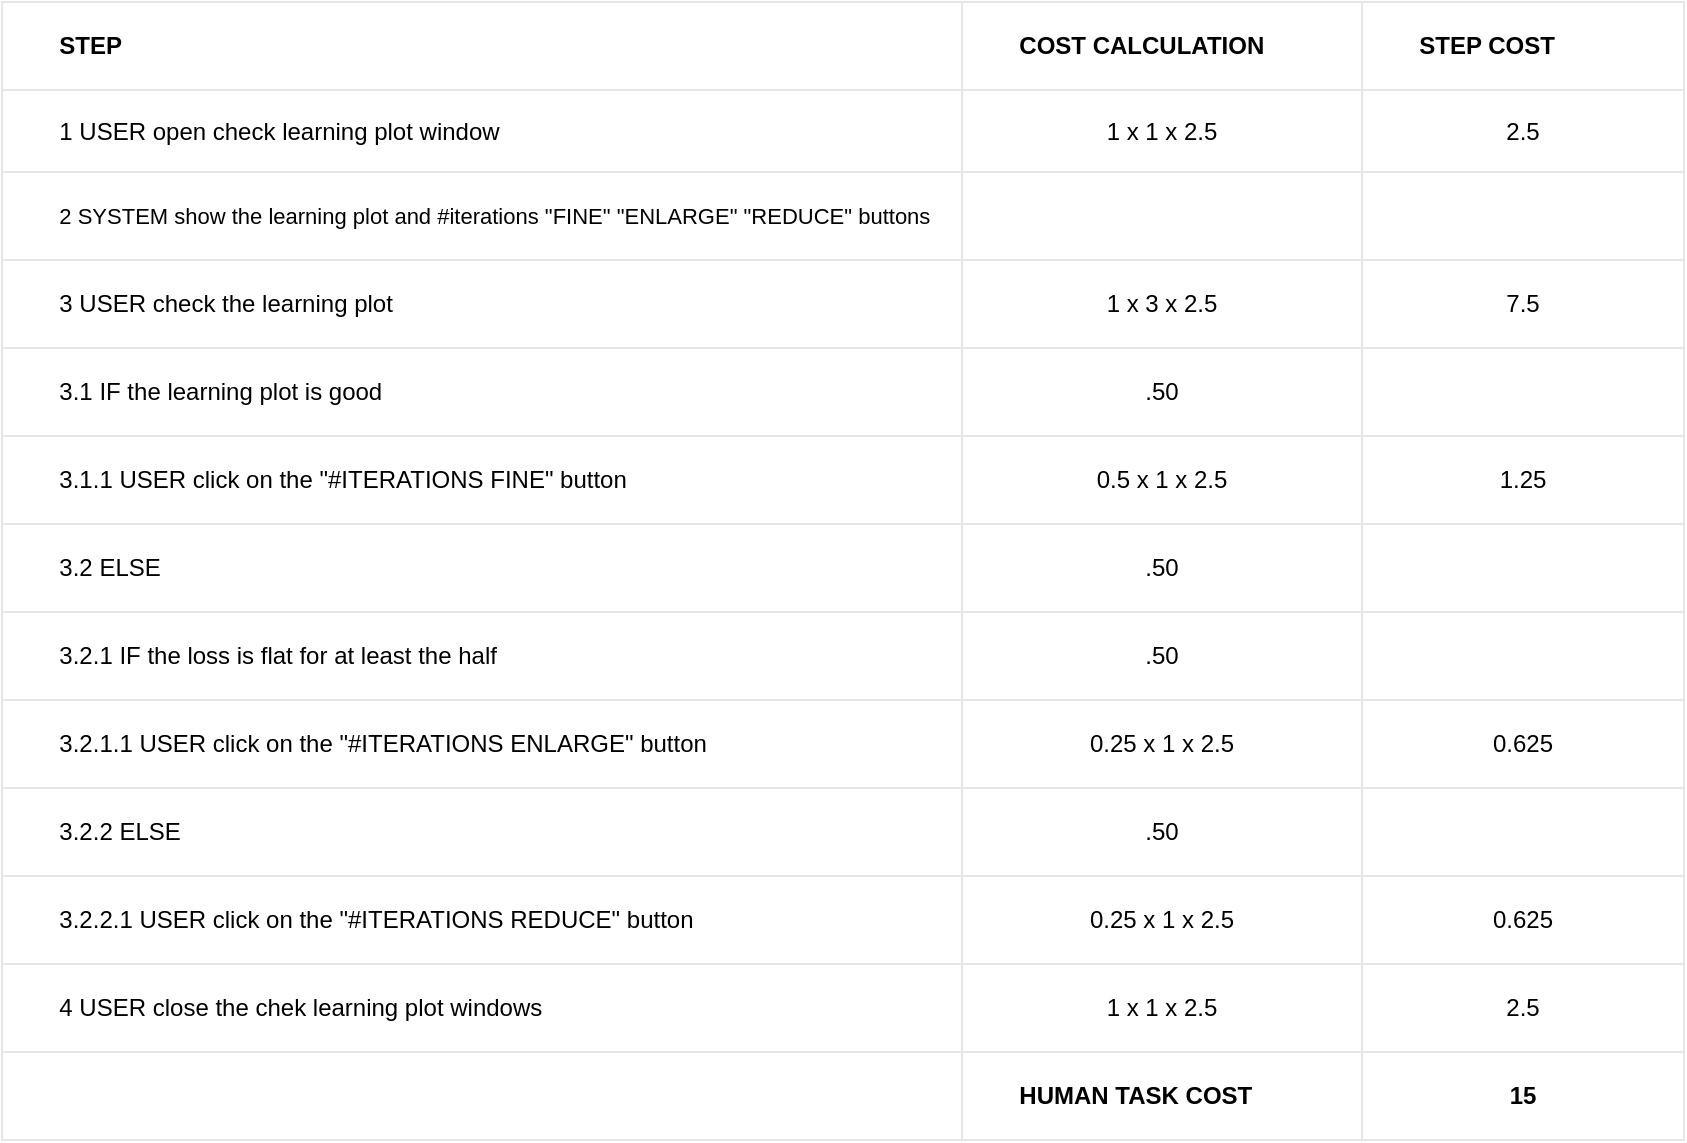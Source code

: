 <mxfile version="22.1.4" type="github">
  <diagram name="Page-1" id="EmKiFh5BCGxzD36F_mmm">
    <mxGraphModel dx="1861" dy="1672" grid="1" gridSize="10" guides="1" tooltips="1" connect="1" arrows="1" fold="1" page="1" pageScale="1" pageWidth="827" pageHeight="1169" math="0" shadow="0">
      <root>
        <mxCell id="0" />
        <mxCell id="1" parent="0" />
        <mxCell id="oyE8q_QoNlwKAlWyIroU-1" value="" style="childLayout=tableLayout;recursiveResize=0;shadow=0;strokeColor=#E6E6E6;align=center;" parent="1" vertex="1">
          <mxGeometry x="-576" y="-89" width="841" height="569" as="geometry" />
        </mxCell>
        <mxCell id="oyE8q_QoNlwKAlWyIroU-2" value="" style="shape=tableRow;horizontal=0;startSize=0;swimlaneHead=0;swimlaneBody=0;top=0;left=0;bottom=0;right=0;dropTarget=0;collapsible=0;recursiveResize=0;expand=0;fontStyle=0;fillColor=none;strokeColor=inherit;" parent="oyE8q_QoNlwKAlWyIroU-1" vertex="1">
          <mxGeometry width="841" height="44" as="geometry" />
        </mxCell>
        <mxCell id="oyE8q_QoNlwKAlWyIroU-3" value="&lt;span style=&quot;white-space: pre;&quot;&gt;&#x9;&lt;/span&gt;STEP" style="connectable=0;recursiveResize=0;strokeColor=inherit;fillColor=none;align=left;whiteSpace=wrap;html=1;fontStyle=1" parent="oyE8q_QoNlwKAlWyIroU-2" vertex="1">
          <mxGeometry width="480" height="44" as="geometry">
            <mxRectangle width="480" height="44" as="alternateBounds" />
          </mxGeometry>
        </mxCell>
        <mxCell id="oyE8q_QoNlwKAlWyIroU-4" value="&lt;span style=&quot;white-space: pre;&quot;&gt;&#x9;&lt;/span&gt;COST CALCULATION" style="connectable=0;recursiveResize=0;strokeColor=inherit;fillColor=none;align=left;whiteSpace=wrap;html=1;fontStyle=1" parent="oyE8q_QoNlwKAlWyIroU-2" vertex="1">
          <mxGeometry x="480" width="200" height="44" as="geometry">
            <mxRectangle width="200" height="44" as="alternateBounds" />
          </mxGeometry>
        </mxCell>
        <mxCell id="oyE8q_QoNlwKAlWyIroU-5" value="&lt;span style=&quot;white-space: pre;&quot;&gt;&#x9;&lt;/span&gt;STEP COST" style="connectable=0;recursiveResize=0;strokeColor=inherit;fillColor=none;align=left;whiteSpace=wrap;html=1;fontStyle=1" parent="oyE8q_QoNlwKAlWyIroU-2" vertex="1">
          <mxGeometry x="680" width="161" height="44" as="geometry">
            <mxRectangle width="161" height="44" as="alternateBounds" />
          </mxGeometry>
        </mxCell>
        <mxCell id="oyE8q_QoNlwKAlWyIroU-6" style="shape=tableRow;horizontal=0;startSize=0;swimlaneHead=0;swimlaneBody=0;top=0;left=0;bottom=0;right=0;dropTarget=0;collapsible=0;recursiveResize=0;expand=0;fontStyle=0;fillColor=none;strokeColor=inherit;align=left;" parent="oyE8q_QoNlwKAlWyIroU-1" vertex="1">
          <mxGeometry y="44" width="841" height="41" as="geometry" />
        </mxCell>
        <mxCell id="oyE8q_QoNlwKAlWyIroU-7" value="&lt;span style=&quot;white-space: pre;&quot;&gt;&#x9;&lt;/span&gt;1 USER open check learning plot window&amp;nbsp;" style="connectable=0;recursiveResize=0;strokeColor=inherit;fillColor=none;align=left;whiteSpace=wrap;html=1;" parent="oyE8q_QoNlwKAlWyIroU-6" vertex="1">
          <mxGeometry width="480" height="41" as="geometry">
            <mxRectangle width="480" height="41" as="alternateBounds" />
          </mxGeometry>
        </mxCell>
        <mxCell id="oyE8q_QoNlwKAlWyIroU-8" value="1 x 1 x 2.5" style="connectable=0;recursiveResize=0;strokeColor=inherit;fillColor=none;align=center;whiteSpace=wrap;html=1;" parent="oyE8q_QoNlwKAlWyIroU-6" vertex="1">
          <mxGeometry x="480" width="200" height="41" as="geometry">
            <mxRectangle width="200" height="41" as="alternateBounds" />
          </mxGeometry>
        </mxCell>
        <mxCell id="oyE8q_QoNlwKAlWyIroU-9" value="2.5" style="connectable=0;recursiveResize=0;strokeColor=inherit;fillColor=none;align=center;whiteSpace=wrap;html=1;" parent="oyE8q_QoNlwKAlWyIroU-6" vertex="1">
          <mxGeometry x="680" width="161" height="41" as="geometry">
            <mxRectangle width="161" height="41" as="alternateBounds" />
          </mxGeometry>
        </mxCell>
        <mxCell id="oyE8q_QoNlwKAlWyIroU-10" style="shape=tableRow;horizontal=0;startSize=0;swimlaneHead=0;swimlaneBody=0;top=0;left=0;bottom=0;right=0;dropTarget=0;collapsible=0;recursiveResize=0;expand=0;fontStyle=0;fillColor=none;strokeColor=inherit;" parent="oyE8q_QoNlwKAlWyIroU-1" vertex="1">
          <mxGeometry y="85" width="841" height="44" as="geometry" />
        </mxCell>
        <mxCell id="oyE8q_QoNlwKAlWyIroU-11" value="&lt;span style=&quot;white-space: pre;&quot;&gt;&#x9;&lt;/span&gt;&lt;font style=&quot;font-size: 11px;&quot;&gt;2 SYSTEM show the learning plot and #iterations &quot;FINE&quot; &quot;ENLARGE&quot; &quot;REDUCE&quot; buttons&lt;/font&gt;" style="connectable=0;recursiveResize=0;strokeColor=inherit;fillColor=none;align=left;whiteSpace=wrap;html=1;" parent="oyE8q_QoNlwKAlWyIroU-10" vertex="1">
          <mxGeometry width="480" height="44" as="geometry">
            <mxRectangle width="480" height="44" as="alternateBounds" />
          </mxGeometry>
        </mxCell>
        <mxCell id="oyE8q_QoNlwKAlWyIroU-12" value="" style="connectable=0;recursiveResize=0;strokeColor=inherit;fillColor=none;align=left;whiteSpace=wrap;html=1;" parent="oyE8q_QoNlwKAlWyIroU-10" vertex="1">
          <mxGeometry x="480" width="200" height="44" as="geometry">
            <mxRectangle width="200" height="44" as="alternateBounds" />
          </mxGeometry>
        </mxCell>
        <mxCell id="oyE8q_QoNlwKAlWyIroU-13" value="" style="connectable=0;recursiveResize=0;strokeColor=inherit;fillColor=none;align=left;whiteSpace=wrap;html=1;" parent="oyE8q_QoNlwKAlWyIroU-10" vertex="1">
          <mxGeometry x="680" width="161" height="44" as="geometry">
            <mxRectangle width="161" height="44" as="alternateBounds" />
          </mxGeometry>
        </mxCell>
        <mxCell id="oyE8q_QoNlwKAlWyIroU-14" style="shape=tableRow;horizontal=0;startSize=0;swimlaneHead=0;swimlaneBody=0;top=0;left=0;bottom=0;right=0;dropTarget=0;collapsible=0;recursiveResize=0;expand=0;fontStyle=0;fillColor=none;strokeColor=inherit;" parent="oyE8q_QoNlwKAlWyIroU-1" vertex="1">
          <mxGeometry y="129" width="841" height="44" as="geometry" />
        </mxCell>
        <mxCell id="oyE8q_QoNlwKAlWyIroU-15" value="&lt;span style=&quot;&quot;&gt;&lt;span style=&quot;white-space: pre;&quot;&gt;&amp;nbsp;&lt;span style=&quot;white-space: pre;&quot;&gt;&#x9;&lt;/span&gt;&lt;/span&gt;&lt;/span&gt;3 USER check the learning plot" style="connectable=0;recursiveResize=0;strokeColor=inherit;fillColor=none;align=left;whiteSpace=wrap;html=1;" parent="oyE8q_QoNlwKAlWyIroU-14" vertex="1">
          <mxGeometry width="480" height="44" as="geometry">
            <mxRectangle width="480" height="44" as="alternateBounds" />
          </mxGeometry>
        </mxCell>
        <mxCell id="oyE8q_QoNlwKAlWyIroU-16" value="1 x 3 x 2.5" style="connectable=0;recursiveResize=0;strokeColor=inherit;fillColor=none;align=center;whiteSpace=wrap;html=1;" parent="oyE8q_QoNlwKAlWyIroU-14" vertex="1">
          <mxGeometry x="480" width="200" height="44" as="geometry">
            <mxRectangle width="200" height="44" as="alternateBounds" />
          </mxGeometry>
        </mxCell>
        <mxCell id="oyE8q_QoNlwKAlWyIroU-17" value="7.5" style="connectable=0;recursiveResize=0;strokeColor=inherit;fillColor=none;align=center;whiteSpace=wrap;html=1;" parent="oyE8q_QoNlwKAlWyIroU-14" vertex="1">
          <mxGeometry x="680" width="161" height="44" as="geometry">
            <mxRectangle width="161" height="44" as="alternateBounds" />
          </mxGeometry>
        </mxCell>
        <mxCell id="oyE8q_QoNlwKAlWyIroU-18" style="shape=tableRow;horizontal=0;startSize=0;swimlaneHead=0;swimlaneBody=0;top=0;left=0;bottom=0;right=0;dropTarget=0;collapsible=0;recursiveResize=0;expand=0;fontStyle=0;fillColor=none;strokeColor=inherit;" parent="oyE8q_QoNlwKAlWyIroU-1" vertex="1">
          <mxGeometry y="173" width="841" height="44" as="geometry" />
        </mxCell>
        <mxCell id="oyE8q_QoNlwKAlWyIroU-19" value="&lt;span style=&quot;white-space: pre;&quot;&gt;&#x9;&lt;/span&gt;3.1 IF the learning plot is good" style="connectable=0;recursiveResize=0;strokeColor=inherit;fillColor=none;align=left;whiteSpace=wrap;html=1;" parent="oyE8q_QoNlwKAlWyIroU-18" vertex="1">
          <mxGeometry width="480" height="44" as="geometry">
            <mxRectangle width="480" height="44" as="alternateBounds" />
          </mxGeometry>
        </mxCell>
        <mxCell id="oyE8q_QoNlwKAlWyIroU-20" value=".50" style="connectable=0;recursiveResize=0;strokeColor=inherit;fillColor=none;align=center;whiteSpace=wrap;html=1;" parent="oyE8q_QoNlwKAlWyIroU-18" vertex="1">
          <mxGeometry x="480" width="200" height="44" as="geometry">
            <mxRectangle width="200" height="44" as="alternateBounds" />
          </mxGeometry>
        </mxCell>
        <mxCell id="oyE8q_QoNlwKAlWyIroU-21" style="connectable=0;recursiveResize=0;strokeColor=inherit;fillColor=none;align=left;whiteSpace=wrap;html=1;" parent="oyE8q_QoNlwKAlWyIroU-18" vertex="1">
          <mxGeometry x="680" width="161" height="44" as="geometry">
            <mxRectangle width="161" height="44" as="alternateBounds" />
          </mxGeometry>
        </mxCell>
        <mxCell id="oyE8q_QoNlwKAlWyIroU-26" style="shape=tableRow;horizontal=0;startSize=0;swimlaneHead=0;swimlaneBody=0;top=0;left=0;bottom=0;right=0;dropTarget=0;collapsible=0;recursiveResize=0;expand=0;fontStyle=0;fillColor=none;strokeColor=inherit;" parent="oyE8q_QoNlwKAlWyIroU-1" vertex="1">
          <mxGeometry y="217" width="841" height="44" as="geometry" />
        </mxCell>
        <mxCell id="oyE8q_QoNlwKAlWyIroU-27" value="&lt;span style=&quot;&quot;&gt;&lt;span style=&quot;white-space: pre;&quot;&gt;&amp;nbsp;&amp;nbsp;&amp;nbsp;&amp;nbsp;&lt;span style=&quot;white-space: pre;&quot;&gt;&#x9;&lt;/span&gt;&lt;/span&gt;&lt;/span&gt;3.1.1 USER click on the &quot;#ITERATIONS FINE&quot; button" style="connectable=0;recursiveResize=0;strokeColor=inherit;fillColor=none;align=left;whiteSpace=wrap;html=1;" parent="oyE8q_QoNlwKAlWyIroU-26" vertex="1">
          <mxGeometry width="480" height="44" as="geometry">
            <mxRectangle width="480" height="44" as="alternateBounds" />
          </mxGeometry>
        </mxCell>
        <mxCell id="oyE8q_QoNlwKAlWyIroU-28" value="0.5 x 1 x 2.5" style="connectable=0;recursiveResize=0;strokeColor=inherit;fillColor=none;align=center;whiteSpace=wrap;html=1;" parent="oyE8q_QoNlwKAlWyIroU-26" vertex="1">
          <mxGeometry x="480" width="200" height="44" as="geometry">
            <mxRectangle width="200" height="44" as="alternateBounds" />
          </mxGeometry>
        </mxCell>
        <mxCell id="oyE8q_QoNlwKAlWyIroU-29" value="1.25" style="connectable=0;recursiveResize=0;strokeColor=inherit;fillColor=none;align=center;whiteSpace=wrap;html=1;" parent="oyE8q_QoNlwKAlWyIroU-26" vertex="1">
          <mxGeometry x="680" width="161" height="44" as="geometry">
            <mxRectangle width="161" height="44" as="alternateBounds" />
          </mxGeometry>
        </mxCell>
        <mxCell id="oyE8q_QoNlwKAlWyIroU-30" style="shape=tableRow;horizontal=0;startSize=0;swimlaneHead=0;swimlaneBody=0;top=0;left=0;bottom=0;right=0;dropTarget=0;collapsible=0;recursiveResize=0;expand=0;fontStyle=0;fillColor=none;strokeColor=inherit;" parent="oyE8q_QoNlwKAlWyIroU-1" vertex="1">
          <mxGeometry y="261" width="841" height="44" as="geometry" />
        </mxCell>
        <mxCell id="oyE8q_QoNlwKAlWyIroU-31" value="&lt;span style=&quot;white-space: pre;&quot;&gt;&#x9;&lt;/span&gt;3.2 ELSE" style="connectable=0;recursiveResize=0;strokeColor=inherit;fillColor=none;align=left;whiteSpace=wrap;html=1;" parent="oyE8q_QoNlwKAlWyIroU-30" vertex="1">
          <mxGeometry width="480" height="44" as="geometry">
            <mxRectangle width="480" height="44" as="alternateBounds" />
          </mxGeometry>
        </mxCell>
        <mxCell id="oyE8q_QoNlwKAlWyIroU-32" value=".50" style="connectable=0;recursiveResize=0;strokeColor=inherit;fillColor=none;align=center;whiteSpace=wrap;html=1;" parent="oyE8q_QoNlwKAlWyIroU-30" vertex="1">
          <mxGeometry x="480" width="200" height="44" as="geometry">
            <mxRectangle width="200" height="44" as="alternateBounds" />
          </mxGeometry>
        </mxCell>
        <mxCell id="oyE8q_QoNlwKAlWyIroU-33" style="connectable=0;recursiveResize=0;strokeColor=inherit;fillColor=none;align=left;whiteSpace=wrap;html=1;" parent="oyE8q_QoNlwKAlWyIroU-30" vertex="1">
          <mxGeometry x="680" width="161" height="44" as="geometry">
            <mxRectangle width="161" height="44" as="alternateBounds" />
          </mxGeometry>
        </mxCell>
        <mxCell id="oyE8q_QoNlwKAlWyIroU-34" style="shape=tableRow;horizontal=0;startSize=0;swimlaneHead=0;swimlaneBody=0;top=0;left=0;bottom=0;right=0;dropTarget=0;collapsible=0;recursiveResize=0;expand=0;fontStyle=0;fillColor=none;strokeColor=inherit;" parent="oyE8q_QoNlwKAlWyIroU-1" vertex="1">
          <mxGeometry y="305" width="841" height="44" as="geometry" />
        </mxCell>
        <mxCell id="oyE8q_QoNlwKAlWyIroU-35" value="&lt;span style=&quot;border-color: var(--border-color);&quot;&gt;&lt;/span&gt;&lt;span style=&quot;&quot;&gt;&lt;span style=&quot;white-space: pre;&quot;&gt;&amp;nbsp;&amp;nbsp;&amp;nbsp;&amp;nbsp;&lt;span style=&quot;white-space: pre;&quot;&gt;&#x9;&lt;/span&gt;&lt;/span&gt;&lt;/span&gt;3.2.1 IF the loss is flat for at least the half&amp;nbsp;" style="connectable=0;recursiveResize=0;strokeColor=inherit;fillColor=none;align=left;whiteSpace=wrap;html=1;" parent="oyE8q_QoNlwKAlWyIroU-34" vertex="1">
          <mxGeometry width="480" height="44" as="geometry">
            <mxRectangle width="480" height="44" as="alternateBounds" />
          </mxGeometry>
        </mxCell>
        <mxCell id="oyE8q_QoNlwKAlWyIroU-36" value=".50" style="connectable=0;recursiveResize=0;strokeColor=inherit;fillColor=none;align=center;whiteSpace=wrap;html=1;" parent="oyE8q_QoNlwKAlWyIroU-34" vertex="1">
          <mxGeometry x="480" width="200" height="44" as="geometry">
            <mxRectangle width="200" height="44" as="alternateBounds" />
          </mxGeometry>
        </mxCell>
        <mxCell id="oyE8q_QoNlwKAlWyIroU-37" value="" style="connectable=0;recursiveResize=0;strokeColor=inherit;fillColor=none;align=center;whiteSpace=wrap;html=1;" parent="oyE8q_QoNlwKAlWyIroU-34" vertex="1">
          <mxGeometry x="680" width="161" height="44" as="geometry">
            <mxRectangle width="161" height="44" as="alternateBounds" />
          </mxGeometry>
        </mxCell>
        <mxCell id="E5UNomB5163HNAia4btr-1" style="shape=tableRow;horizontal=0;startSize=0;swimlaneHead=0;swimlaneBody=0;top=0;left=0;bottom=0;right=0;dropTarget=0;collapsible=0;recursiveResize=0;expand=0;fontStyle=0;fillColor=none;strokeColor=inherit;" parent="oyE8q_QoNlwKAlWyIroU-1" vertex="1">
          <mxGeometry y="349" width="841" height="44" as="geometry" />
        </mxCell>
        <mxCell id="E5UNomB5163HNAia4btr-2" value="&lt;span style=&quot;&quot;&gt;&lt;span style=&quot;white-space: pre;&quot;&gt;&amp;nbsp;&amp;nbsp;&amp;nbsp;&amp;nbsp;&lt;span style=&quot;white-space: pre;&quot;&gt;&#x9;&lt;/span&gt;&lt;/span&gt;&lt;/span&gt;3.2.1.1 USER click on the &quot;#ITERATIONS ENLARGE&quot; button" style="connectable=0;recursiveResize=0;strokeColor=inherit;fillColor=none;align=left;whiteSpace=wrap;html=1;" parent="E5UNomB5163HNAia4btr-1" vertex="1">
          <mxGeometry width="480" height="44" as="geometry">
            <mxRectangle width="480" height="44" as="alternateBounds" />
          </mxGeometry>
        </mxCell>
        <mxCell id="E5UNomB5163HNAia4btr-3" value="0.25 x 1 x 2.5" style="connectable=0;recursiveResize=0;strokeColor=inherit;fillColor=none;align=center;whiteSpace=wrap;html=1;" parent="E5UNomB5163HNAia4btr-1" vertex="1">
          <mxGeometry x="480" width="200" height="44" as="geometry">
            <mxRectangle width="200" height="44" as="alternateBounds" />
          </mxGeometry>
        </mxCell>
        <mxCell id="E5UNomB5163HNAia4btr-4" value="0.625" style="connectable=0;recursiveResize=0;strokeColor=inherit;fillColor=none;align=center;whiteSpace=wrap;html=1;" parent="E5UNomB5163HNAia4btr-1" vertex="1">
          <mxGeometry x="680" width="161" height="44" as="geometry">
            <mxRectangle width="161" height="44" as="alternateBounds" />
          </mxGeometry>
        </mxCell>
        <mxCell id="E5UNomB5163HNAia4btr-5" style="shape=tableRow;horizontal=0;startSize=0;swimlaneHead=0;swimlaneBody=0;top=0;left=0;bottom=0;right=0;dropTarget=0;collapsible=0;recursiveResize=0;expand=0;fontStyle=0;fillColor=none;strokeColor=inherit;" parent="oyE8q_QoNlwKAlWyIroU-1" vertex="1">
          <mxGeometry y="393" width="841" height="44" as="geometry" />
        </mxCell>
        <mxCell id="E5UNomB5163HNAia4btr-6" value="&lt;span style=&quot;white-space: pre;&quot;&gt;&#x9;&lt;/span&gt;3.2.2 ELSE" style="connectable=0;recursiveResize=0;strokeColor=inherit;fillColor=none;align=left;whiteSpace=wrap;html=1;" parent="E5UNomB5163HNAia4btr-5" vertex="1">
          <mxGeometry width="480" height="44" as="geometry">
            <mxRectangle width="480" height="44" as="alternateBounds" />
          </mxGeometry>
        </mxCell>
        <mxCell id="E5UNomB5163HNAia4btr-7" value=".50" style="connectable=0;recursiveResize=0;strokeColor=inherit;fillColor=none;align=center;whiteSpace=wrap;html=1;" parent="E5UNomB5163HNAia4btr-5" vertex="1">
          <mxGeometry x="480" width="200" height="44" as="geometry">
            <mxRectangle width="200" height="44" as="alternateBounds" />
          </mxGeometry>
        </mxCell>
        <mxCell id="E5UNomB5163HNAia4btr-8" style="connectable=0;recursiveResize=0;strokeColor=inherit;fillColor=none;align=center;whiteSpace=wrap;html=1;" parent="E5UNomB5163HNAia4btr-5" vertex="1">
          <mxGeometry x="680" width="161" height="44" as="geometry">
            <mxRectangle width="161" height="44" as="alternateBounds" />
          </mxGeometry>
        </mxCell>
        <mxCell id="E5UNomB5163HNAia4btr-10" style="shape=tableRow;horizontal=0;startSize=0;swimlaneHead=0;swimlaneBody=0;top=0;left=0;bottom=0;right=0;dropTarget=0;collapsible=0;recursiveResize=0;expand=0;fontStyle=0;fillColor=none;strokeColor=inherit;" parent="oyE8q_QoNlwKAlWyIroU-1" vertex="1">
          <mxGeometry y="437" width="841" height="44" as="geometry" />
        </mxCell>
        <mxCell id="E5UNomB5163HNAia4btr-11" value="&lt;span style=&quot;&quot;&gt;&lt;span style=&quot;white-space: pre;&quot;&gt;&amp;nbsp;&amp;nbsp;&amp;nbsp;&amp;nbsp;&lt;span style=&quot;white-space: pre;&quot;&gt;&#x9;&lt;/span&gt;&lt;/span&gt;&lt;/span&gt;&lt;span style=&quot;border-color: var(--border-color);&quot;&gt;&lt;/span&gt;3.2.2.1 USER click on the &quot;#ITERATIONS REDUCE&quot; button" style="connectable=0;recursiveResize=0;strokeColor=inherit;fillColor=none;align=left;whiteSpace=wrap;html=1;" parent="E5UNomB5163HNAia4btr-10" vertex="1">
          <mxGeometry width="480" height="44" as="geometry">
            <mxRectangle width="480" height="44" as="alternateBounds" />
          </mxGeometry>
        </mxCell>
        <mxCell id="E5UNomB5163HNAia4btr-12" value="0.25 x 1 x 2.5" style="connectable=0;recursiveResize=0;strokeColor=inherit;fillColor=none;align=center;whiteSpace=wrap;html=1;" parent="E5UNomB5163HNAia4btr-10" vertex="1">
          <mxGeometry x="480" width="200" height="44" as="geometry">
            <mxRectangle width="200" height="44" as="alternateBounds" />
          </mxGeometry>
        </mxCell>
        <mxCell id="E5UNomB5163HNAia4btr-13" value="0.625" style="connectable=0;recursiveResize=0;strokeColor=inherit;fillColor=none;align=center;whiteSpace=wrap;html=1;" parent="E5UNomB5163HNAia4btr-10" vertex="1">
          <mxGeometry x="680" width="161" height="44" as="geometry">
            <mxRectangle width="161" height="44" as="alternateBounds" />
          </mxGeometry>
        </mxCell>
        <mxCell id="oyE8q_QoNlwKAlWyIroU-38" style="shape=tableRow;horizontal=0;startSize=0;swimlaneHead=0;swimlaneBody=0;top=0;left=0;bottom=0;right=0;dropTarget=0;collapsible=0;recursiveResize=0;expand=0;fontStyle=0;fillColor=none;strokeColor=inherit;" parent="oyE8q_QoNlwKAlWyIroU-1" vertex="1">
          <mxGeometry y="481" width="841" height="44" as="geometry" />
        </mxCell>
        <mxCell id="oyE8q_QoNlwKAlWyIroU-39" value="&lt;span style=&quot;white-space: pre;&quot;&gt;&#x9;&lt;/span&gt;4 USER close the chek learning plot windows" style="connectable=0;recursiveResize=0;strokeColor=inherit;fillColor=none;align=left;whiteSpace=wrap;html=1;" parent="oyE8q_QoNlwKAlWyIroU-38" vertex="1">
          <mxGeometry width="480" height="44" as="geometry">
            <mxRectangle width="480" height="44" as="alternateBounds" />
          </mxGeometry>
        </mxCell>
        <mxCell id="oyE8q_QoNlwKAlWyIroU-40" value="1 x 1 x 2.5" style="connectable=0;recursiveResize=0;strokeColor=inherit;fillColor=none;align=center;whiteSpace=wrap;html=1;" parent="oyE8q_QoNlwKAlWyIroU-38" vertex="1">
          <mxGeometry x="480" width="200" height="44" as="geometry">
            <mxRectangle width="200" height="44" as="alternateBounds" />
          </mxGeometry>
        </mxCell>
        <mxCell id="oyE8q_QoNlwKAlWyIroU-41" value="2.5" style="connectable=0;recursiveResize=0;strokeColor=inherit;fillColor=none;align=center;whiteSpace=wrap;html=1;" parent="oyE8q_QoNlwKAlWyIroU-38" vertex="1">
          <mxGeometry x="680" width="161" height="44" as="geometry">
            <mxRectangle width="161" height="44" as="alternateBounds" />
          </mxGeometry>
        </mxCell>
        <mxCell id="oyE8q_QoNlwKAlWyIroU-42" style="shape=tableRow;horizontal=0;startSize=0;swimlaneHead=0;swimlaneBody=0;top=0;left=0;bottom=0;right=0;dropTarget=0;collapsible=0;recursiveResize=0;expand=0;fontStyle=0;fillColor=none;strokeColor=inherit;" parent="oyE8q_QoNlwKAlWyIroU-1" vertex="1">
          <mxGeometry y="525" width="841" height="44" as="geometry" />
        </mxCell>
        <mxCell id="oyE8q_QoNlwKAlWyIroU-43" value="" style="connectable=0;recursiveResize=0;strokeColor=inherit;fillColor=none;align=left;whiteSpace=wrap;html=1;" parent="oyE8q_QoNlwKAlWyIroU-42" vertex="1">
          <mxGeometry width="480" height="44" as="geometry">
            <mxRectangle width="480" height="44" as="alternateBounds" />
          </mxGeometry>
        </mxCell>
        <mxCell id="oyE8q_QoNlwKAlWyIroU-44" value="&#x9;&lt;span style=&quot;font-weight: 700;&quot;&gt;&lt;span style=&quot;white-space: pre;&quot;&gt;&#x9;&lt;/span&gt;HUMAN TASK COST&lt;/span&gt;" style="connectable=0;recursiveResize=0;strokeColor=inherit;fillColor=none;align=left;whiteSpace=wrap;html=1;" parent="oyE8q_QoNlwKAlWyIroU-42" vertex="1">
          <mxGeometry x="480" width="200" height="44" as="geometry">
            <mxRectangle width="200" height="44" as="alternateBounds" />
          </mxGeometry>
        </mxCell>
        <mxCell id="oyE8q_QoNlwKAlWyIroU-45" value="&lt;b&gt;15&lt;/b&gt;" style="connectable=0;recursiveResize=0;strokeColor=inherit;fillColor=none;align=center;whiteSpace=wrap;html=1;" parent="oyE8q_QoNlwKAlWyIroU-42" vertex="1">
          <mxGeometry x="680" width="161" height="44" as="geometry">
            <mxRectangle width="161" height="44" as="alternateBounds" />
          </mxGeometry>
        </mxCell>
      </root>
    </mxGraphModel>
  </diagram>
</mxfile>
